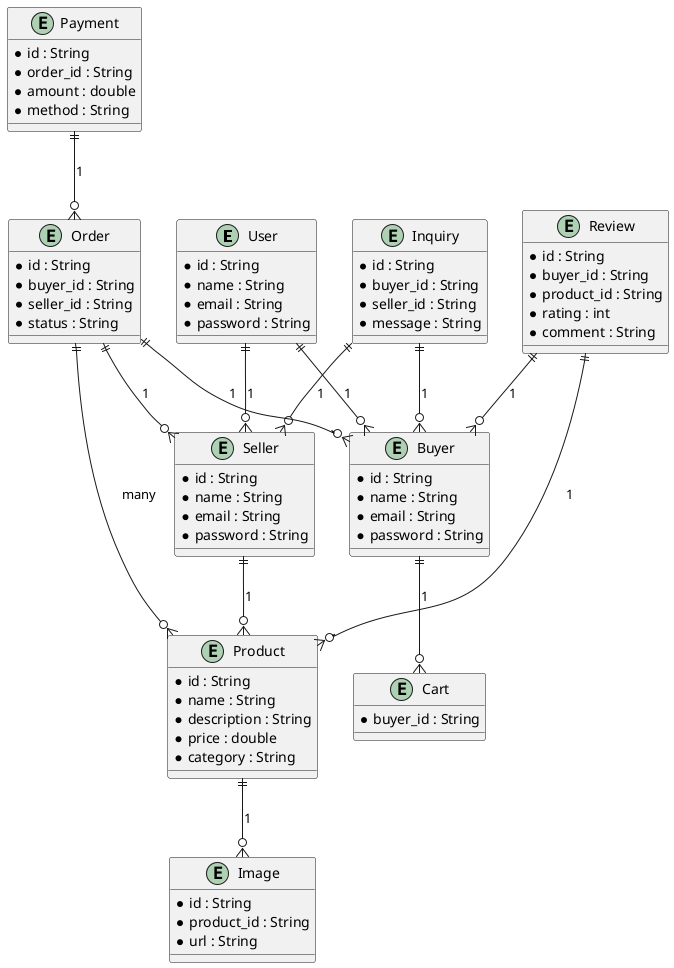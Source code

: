 @startuml erd

entity User {
    * id : String
    * name : String
    * email : String
    * password : String
}

entity Seller {
    * id : String
    * name : String
    * email : String
    * password : String
}

entity Buyer {
    * id : String
    * name : String
    * email : String
    * password : String
}

entity Product {
    * id : String
    * name : String
    * description : String
    * price : double
    * category : String
}

entity Order {
    * id : String
    * buyer_id : String
    * seller_id : String
    * status : String
}

entity Payment {
    * id : String
    * order_id : String
    * amount : double
    * method : String
}

entity Review {
    * id : String
    * buyer_id : String
    * product_id : String
    * rating : int
    * comment : String
}

entity Inquiry {
    * id : String
    * buyer_id : String
    * seller_id : String
    * message : String
}

entity Cart {
    * buyer_id : String
}

entity Image {
    * id : String
    * product_id : String
    * url : String
}

User ||--o{ Seller : "1"
User ||--o{ Buyer : "1"
Seller ||--o{ Product : "1"
Buyer ||--o{ Cart : "1"
Product ||--o{ Image : "1"
Order ||--o{ Product : "many"
Order ||--o{ Buyer : "1"
Order ||--o{ Seller : "1"
Payment ||--o{ Order : "1"
Review ||--o{ Buyer : "1"
Review ||--o{ Product : "1"
Inquiry ||--o{ Buyer : "1"
Inquiry ||--o{ Seller : "1"

@enduml